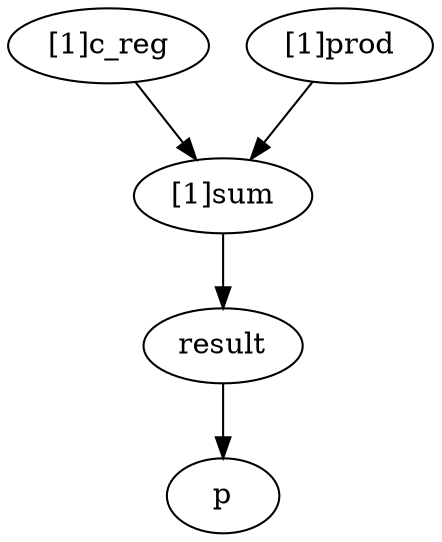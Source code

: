 strict digraph "" {
	"[1]sum"	 [complexity=4,
		importance=0.436620309648,
		rank=0.109155077412];
	result	 [complexity=2,
		importance=0.267605245737,
		rank=0.133802622868];
	"[1]sum" -> result;
	p	 [complexity=0,
		importance=0.126759688051,
		rank=0.0];
	"[1]c_reg"	 [complexity=7,
		importance=0.521127195707,
		rank=0.0744467422438];
	"[1]c_reg" -> "[1]sum";
	result -> p;
	"[1]prod"	 [complexity=7,
		importance=0.577465762338,
		rank=0.0824951089055];
	"[1]prod" -> "[1]sum";
}
